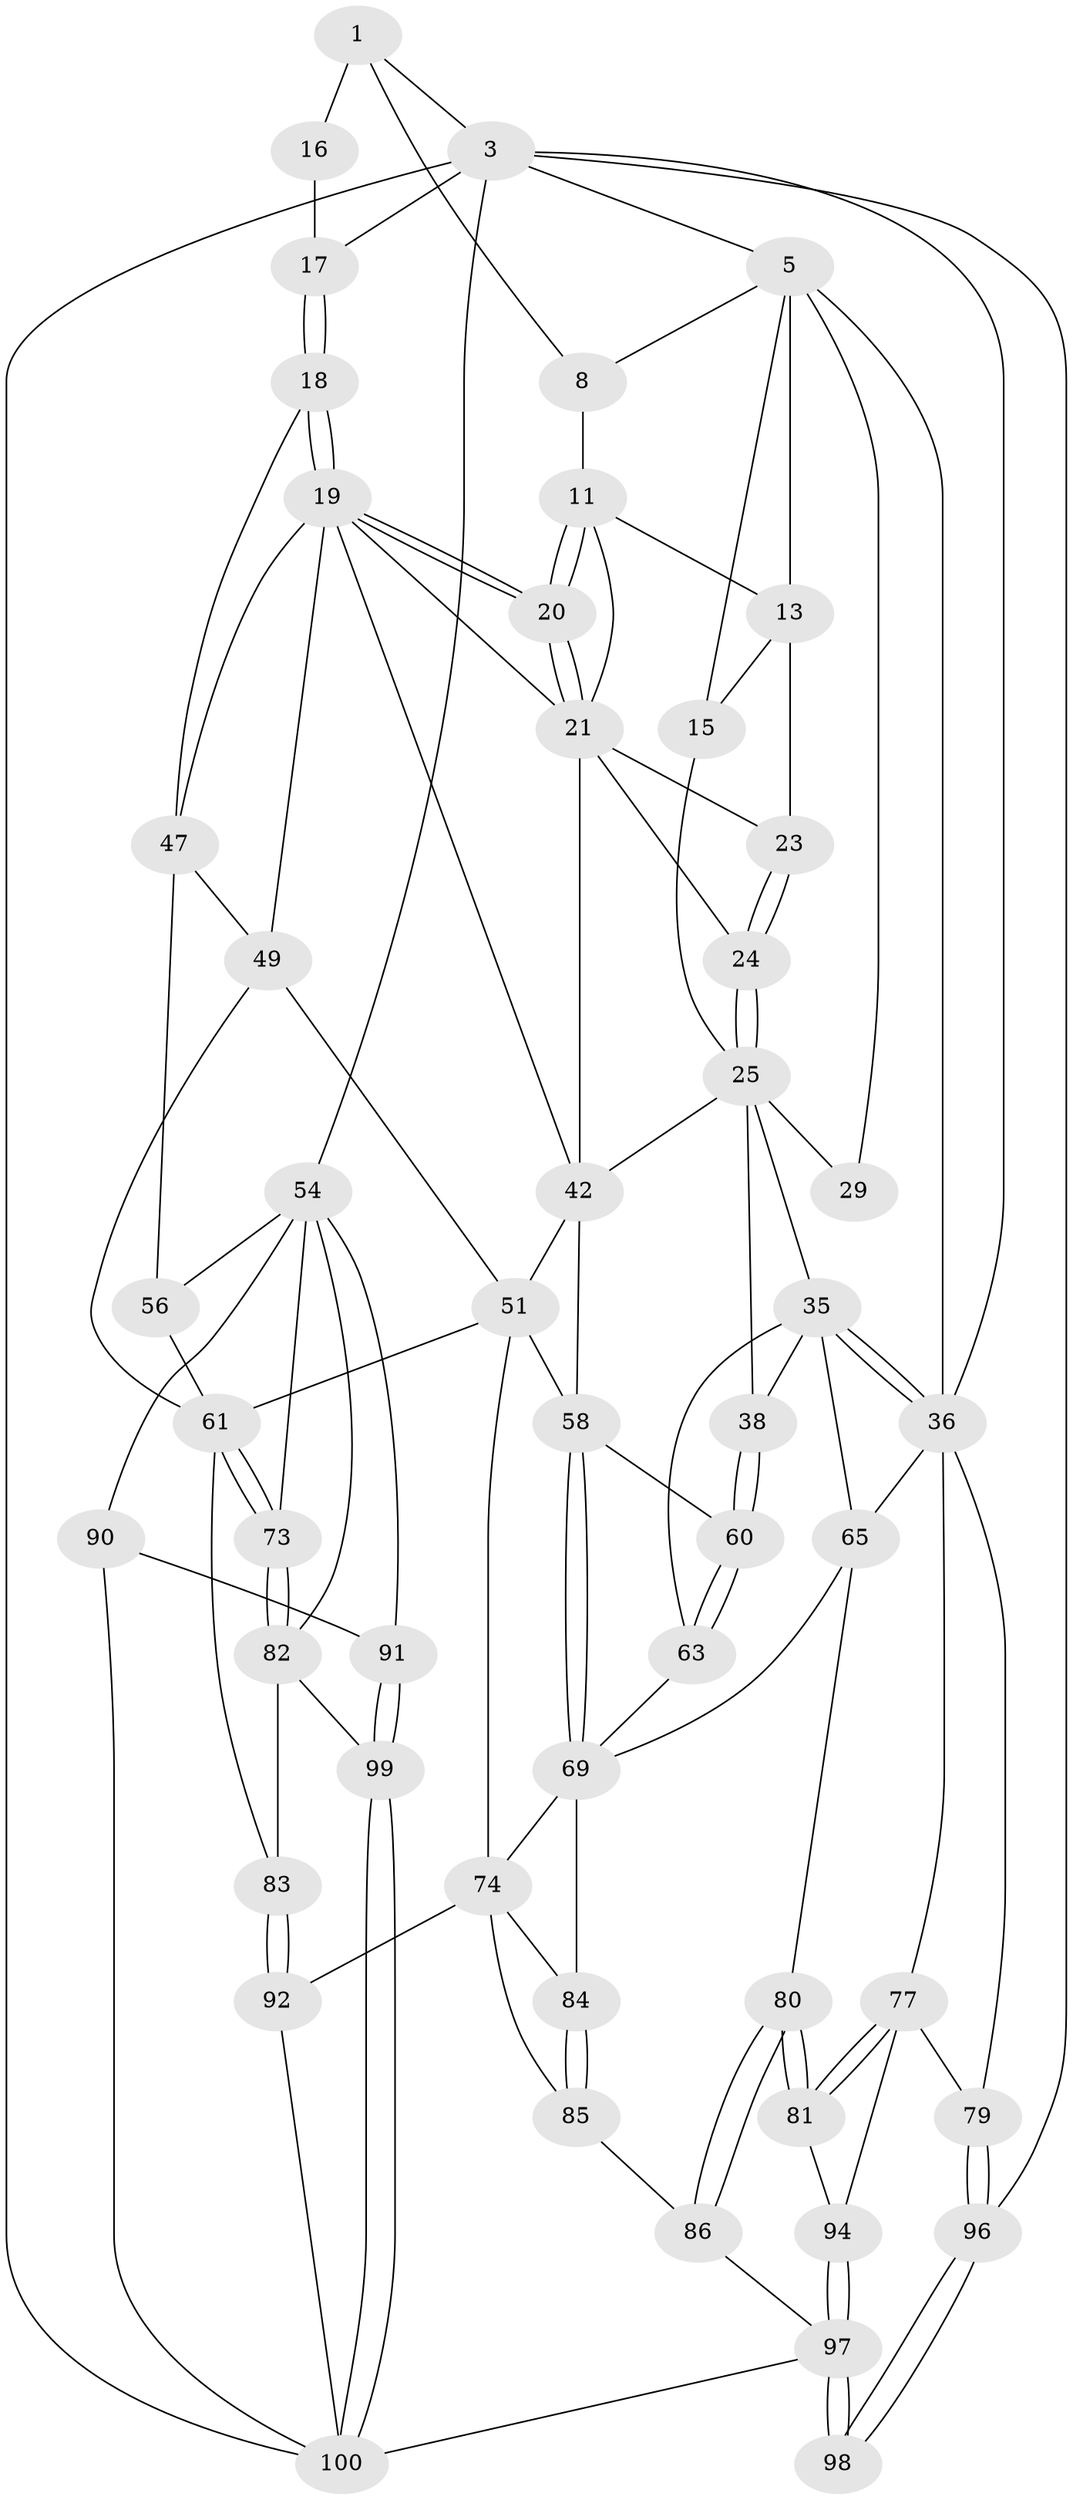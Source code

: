 // original degree distribution, {3: 0.019230769230769232, 6: 0.18269230769230768, 5: 0.5961538461538461, 4: 0.20192307692307693}
// Generated by graph-tools (version 1.1) at 2025/28/03/15/25 16:28:12]
// undirected, 52 vertices, 123 edges
graph export_dot {
graph [start="1"]
  node [color=gray90,style=filled];
  1 [pos="+0.8834435957569686+0",super="+9+2"];
  3 [pos="+1+0",super="+4+95+53"];
  5 [pos="+0+0",super="+30+6"];
  8 [pos="+0.5811545809202098+0",super="+10"];
  11 [pos="+0.708583132830848+0.11718293364849279",super="+12"];
  13 [pos="+0.5455813380085116+0.0045598646538466915",super="+14"];
  15 [pos="+0.3082136831791989+0.12038198700643561"];
  16 [pos="+0.8526954320160981+0.11124731358340041"];
  17 [pos="+0.8676670486550472+0.32941718405236653"];
  18 [pos="+0.8177471097029432+0.32985317949194815"];
  19 [pos="+0.7393220869688814+0.2960053918484345",super="+32"];
  20 [pos="+0.7202578158430569+0.27320726186730104"];
  21 [pos="+0.534447992374648+0.18974484986101603",super="+22"];
  23 [pos="+0.36675262509278495+0.13827000121348101"];
  24 [pos="+0.4112193801105728+0.29534195259706425"];
  25 [pos="+0.4060609061019307+0.2975207499149289",super="+26"];
  29 [pos="+0.19696901360034683+0.2178192084263855"];
  35 [pos="+0.14766347254179674+0.46683345369918355",super="+39"];
  36 [pos="+0.10239025998387033+0.47828793429009936",super="+40"];
  38 [pos="+0.23696716917905583+0.4690326200239587"];
  42 [pos="+0.4657446874911514+0.48044753516997324",super="+46+43"];
  47 [pos="+0.7295189807837176+0.4492576088176524",super="+52"];
  49 [pos="+0.6413402859482973+0.5614914142645776",super="+50"];
  51 [pos="+0.568762628517676+0.5789257822785727",super="+57"];
  54 [pos="+1+0.5387769657806307",super="+89+55"];
  56 [pos="+0.7698565545408491+0.5848352439381233"];
  58 [pos="+0.4723945547343632+0.6506176003880352",super="+59"];
  60 [pos="+0.3355611663843134+0.6054436823997201"];
  61 [pos="+0.7054198702672417+0.6742646056969559",super="+62"];
  63 [pos="+0.312274338125307+0.6386681966906944"];
  65 [pos="+0.26263637124346445+0.6549835861735424",super="+71"];
  69 [pos="+0.4490960751769852+0.6782546992310887",super="+76+70"];
  73 [pos="+0.8192528071581379+0.7304358146009549"];
  74 [pos="+0.5622515796063069+0.804695233213566",super="+93+75"];
  77 [pos="+0.20494161187586468+0.7406936459883992",super="+78"];
  79 [pos="+0+0.66400274100947"];
  80 [pos="+0.29526086033833326+0.8296185528225487"];
  81 [pos="+0.2645639165192475+0.8091490490155382"];
  82 [pos="+0.7140606439534147+0.8280303014456607",super="+88"];
  83 [pos="+0.6782267274166214+0.8197220359398872"];
  84 [pos="+0.45019215714949706+0.8365517120476286"];
  85 [pos="+0.4298927949645355+0.8569819434701468"];
  86 [pos="+0.310957017429868+0.8711959358587437"];
  90 [pos="+0.9263801926480336+0.9013047322356219"];
  91 [pos="+0.8597695303545567+0.8775282699660404"];
  92 [pos="+0.5890002072061329+1"];
  94 [pos="+0.10358109718056362+0.8421544256496128"];
  96 [pos="+0+1"];
  97 [pos="+0.11479538482304788+0.9128000580692823",super="+102"];
  98 [pos="+0+1"];
  99 [pos="+0.7491877182120622+1"];
  100 [pos="+0.6950492314689333+1",super="+103+101"];
  1 -- 16 [weight=2];
  1 -- 8;
  1 -- 3;
  3 -- 96 [weight=2];
  3 -- 5;
  3 -- 100;
  3 -- 17;
  3 -- 54 [weight=2];
  3 -- 36;
  5 -- 29 [weight=2];
  5 -- 36;
  5 -- 8;
  5 -- 13;
  5 -- 15;
  8 -- 11;
  11 -- 20;
  11 -- 20;
  11 -- 13;
  11 -- 21;
  13 -- 15;
  13 -- 23;
  15 -- 25;
  16 -- 17;
  17 -- 18;
  17 -- 18;
  18 -- 19;
  18 -- 19;
  18 -- 47;
  19 -- 20;
  19 -- 20;
  19 -- 49;
  19 -- 21;
  19 -- 42;
  19 -- 47;
  20 -- 21;
  20 -- 21;
  21 -- 23;
  21 -- 24;
  21 -- 42;
  23 -- 24;
  23 -- 24;
  24 -- 25;
  24 -- 25;
  25 -- 35;
  25 -- 38;
  25 -- 42;
  25 -- 29;
  35 -- 36;
  35 -- 36;
  35 -- 65;
  35 -- 38;
  35 -- 63;
  36 -- 65;
  36 -- 77;
  36 -- 79;
  38 -- 60;
  38 -- 60;
  42 -- 51;
  42 -- 58;
  47 -- 56;
  47 -- 49;
  49 -- 51;
  49 -- 61;
  51 -- 74;
  51 -- 58;
  51 -- 61;
  54 -- 90;
  54 -- 82;
  54 -- 56;
  54 -- 73;
  54 -- 91;
  56 -- 61;
  58 -- 69;
  58 -- 69;
  58 -- 60;
  60 -- 63;
  60 -- 63;
  61 -- 73;
  61 -- 73;
  61 -- 83;
  63 -- 69;
  65 -- 80;
  65 -- 69;
  69 -- 84;
  69 -- 74;
  73 -- 82;
  73 -- 82;
  74 -- 92;
  74 -- 85;
  74 -- 84;
  77 -- 81;
  77 -- 81;
  77 -- 94;
  77 -- 79;
  79 -- 96;
  79 -- 96;
  80 -- 81;
  80 -- 81;
  80 -- 86;
  80 -- 86;
  81 -- 94;
  82 -- 83;
  82 -- 99;
  83 -- 92;
  83 -- 92;
  84 -- 85;
  84 -- 85;
  85 -- 86;
  86 -- 97;
  90 -- 91;
  90 -- 100;
  91 -- 99;
  91 -- 99;
  92 -- 100;
  94 -- 97;
  94 -- 97;
  96 -- 98;
  96 -- 98;
  97 -- 98 [weight=2];
  97 -- 98;
  97 -- 100;
  99 -- 100;
  99 -- 100;
}
